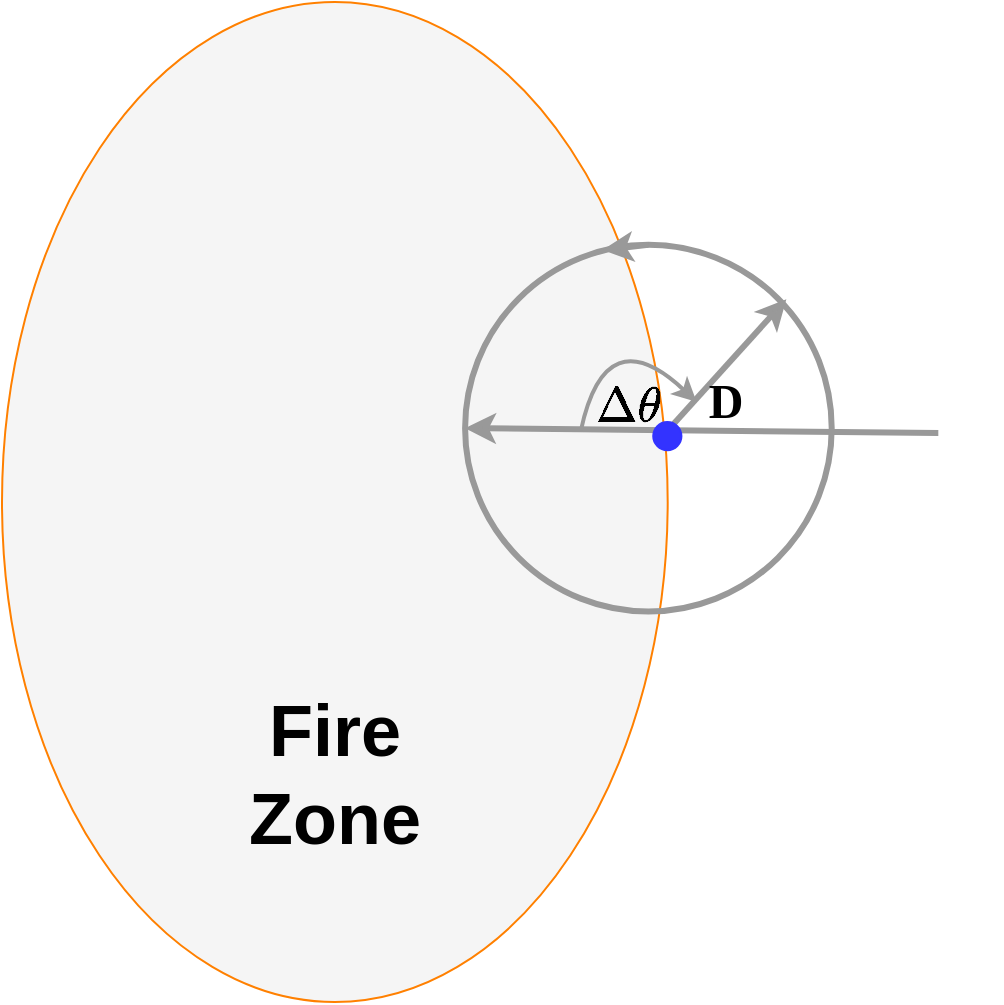 <mxfile version="13.0.1" type="device"><diagram id="EmzJlP1qOvHJYMn43g3R" name="Page-1"><mxGraphModel dx="1188" dy="621" grid="1" gridSize="10" guides="1" tooltips="1" connect="1" arrows="1" fold="1" page="1" pageScale="1" pageWidth="850" pageHeight="1100" math="1" shadow="0"><root><mxCell id="0"/><mxCell id="1" parent="0"/><mxCell id="llLk__fBaZBGbLXFGfGg-5" value="" style="group" vertex="1" connectable="0" parent="1"><mxGeometry x="10" width="500" height="500" as="geometry"/></mxCell><mxCell id="-PLJvhi1QuLJu03sKmbB-1" value="" style="ellipse;whiteSpace=wrap;html=1;strokeColor=#FF8000;fillColor=#f5f5f5;fontColor=#333333;" parent="llLk__fBaZBGbLXFGfGg-5" vertex="1"><mxGeometry width="332.851" height="500.0" as="geometry"/></mxCell><mxCell id="-PLJvhi1QuLJu03sKmbB-2" value="" style="ellipse;whiteSpace=wrap;html=1;aspect=fixed;strokeColor=#999999;fillColor=none;strokeWidth=3;" parent="llLk__fBaZBGbLXFGfGg-5" vertex="1"><mxGeometry x="231.548" y="121.429" width="183.309" height="183.309" as="geometry"/></mxCell><mxCell id="-PLJvhi1QuLJu03sKmbB-3" value="" style="endArrow=classic;html=1;entryX=0;entryY=0.5;entryDx=0;entryDy=0;strokeWidth=3;exitX=0.5;exitY=0;exitDx=0;exitDy=0;strokeColor=#999999;" parent="llLk__fBaZBGbLXFGfGg-5" source="-PLJvhi1QuLJu03sKmbB-6" target="-PLJvhi1QuLJu03sKmbB-2" edge="1"><mxGeometry width="50" height="50" relative="1" as="geometry"><mxPoint x="506.512" y="214.286" as="sourcePoint"/><mxPoint x="484.805" y="207.143" as="targetPoint"/></mxGeometry></mxCell><mxCell id="-PLJvhi1QuLJu03sKmbB-6" value="" style="shape=image;html=1;verticalAlign=top;verticalLabelPosition=bottom;labelBackgroundColor=#ffffff;imageAspect=0;aspect=fixed;image=https://cdn4.iconfinder.com/data/icons/ionicons/512/icon-plane-128.png;strokeColor=#1A1A1A;strokeWidth=4;fillColor=none;rotation=-90;" parent="llLk__fBaZBGbLXFGfGg-5" vertex="1"><mxGeometry x="468.162" y="200" width="31.022" height="31.022" as="geometry"/></mxCell><mxCell id="-PLJvhi1QuLJu03sKmbB-8" value="" style="endArrow=classic;html=1;strokeWidth=3;fillColor=#f5f5f5;strokeColor=#999999;" parent="llLk__fBaZBGbLXFGfGg-5" edge="1"><mxGeometry width="50" height="50" relative="1" as="geometry"><mxPoint x="332.851" y="214.286" as="sourcePoint"/><mxPoint x="392.185" y="148.571" as="targetPoint"/></mxGeometry></mxCell><mxCell id="-PLJvhi1QuLJu03sKmbB-9" value="&lt;div&gt;&lt;font style=&quot;font-size: 36px&quot;&gt;Fire&lt;/font&gt;&lt;/div&gt;&lt;div&gt;&lt;font style=&quot;font-size: 36px&quot;&gt;Zone&lt;/font&gt;&lt;/div&gt;" style="text;strokeColor=none;fillColor=none;html=1;fontSize=24;fontStyle=1;verticalAlign=middle;align=center;" parent="llLk__fBaZBGbLXFGfGg-5" vertex="1"><mxGeometry x="65.123" y="357.143" width="202.605" height="57.143" as="geometry"/></mxCell><mxCell id="-PLJvhi1QuLJu03sKmbB-13" value="" style="ellipse;whiteSpace=wrap;html=1;aspect=fixed;strokeColor=#3333FF;fillColor=#3333FF;" parent="llLk__fBaZBGbLXFGfGg-5" vertex="1"><mxGeometry x="325.615" y="210.0" width="14.101" height="14.101" as="geometry"/></mxCell><mxCell id="-PLJvhi1QuLJu03sKmbB-14" value="&lt;font size=&quot;1&quot;&gt;&lt;b style=&quot;font-size: 24px&quot;&gt;D&lt;/b&gt;&lt;/font&gt;" style="text;html=1;strokeColor=none;fillColor=none;align=center;verticalAlign=middle;whiteSpace=wrap;rounded=0;fontFamily=Times New Roman;" parent="llLk__fBaZBGbLXFGfGg-5" vertex="1"><mxGeometry x="332.851" y="185.714" width="57.887" height="28.571" as="geometry"/></mxCell><mxCell id="-PLJvhi1QuLJu03sKmbB-7" value="" style="shape=image;html=1;verticalAlign=top;verticalLabelPosition=bottom;labelBackgroundColor=#ffffff;imageAspect=0;aspect=fixed;image=https://cdn4.iconfinder.com/data/icons/ionicons/512/icon-plane-128.png;strokeColor=#1A1A1A;strokeWidth=3;fillColor=none;rotation=40;" parent="llLk__fBaZBGbLXFGfGg-5" vertex="1"><mxGeometry x="354.559" y="157.143" width="31.022" height="31.022" as="geometry"/></mxCell><mxCell id="-PLJvhi1QuLJu03sKmbB-5" value="" style="curved=1;endArrow=classic;html=1;strokeWidth=2;strokeColor=#999999;" parent="llLk__fBaZBGbLXFGfGg-5" edge="1"><mxGeometry width="50" height="50" relative="1" as="geometry"><mxPoint x="289.436" y="214.286" as="sourcePoint"/><mxPoint x="347.323" y="200" as="targetPoint"/><Array as="points"><mxPoint x="301.737" y="157.143"/></Array></mxGeometry></mxCell><mxCell id="-PLJvhi1QuLJu03sKmbB-30" value="&lt;font face=&quot;Times New Roman&quot; size=&quot;1&quot;&gt;&lt;b style=&quot;font-size: 24px&quot;&gt;$$\Delta\theta$$&lt;/b&gt;&lt;/font&gt;" style="text;html=1;strokeColor=none;fillColor=none;align=center;verticalAlign=middle;whiteSpace=wrap;rounded=0;" parent="llLk__fBaZBGbLXFGfGg-5" vertex="1"><mxGeometry x="261.41" y="169.71" width="103.59" height="64.29" as="geometry"/></mxCell><mxCell id="llLk__fBaZBGbLXFGfGg-1" value="" style="shape=image;html=1;verticalAlign=top;verticalLabelPosition=bottom;labelBackgroundColor=#ffffff;imageAspect=0;aspect=fixed;image=https://cdn4.iconfinder.com/data/icons/ionicons/512/icon-plane-128.png;strokeColor=#1A1A1A;strokeWidth=4;fillColor=none;rotation=-75;" vertex="1" parent="llLk__fBaZBGbLXFGfGg-5"><mxGeometry x="332.851" y="108.571" width="31.022" height="31.022" as="geometry"/></mxCell><mxCell id="llLk__fBaZBGbLXFGfGg-4" value="" style="endArrow=classic;html=1;strokeColor=#999999;strokeWidth=3;exitX=0.5;exitY=0;exitDx=0;exitDy=0;entryX=0.375;entryY=0.014;entryDx=0;entryDy=0;entryPerimeter=0;" edge="1" parent="llLk__fBaZBGbLXFGfGg-5" source="-PLJvhi1QuLJu03sKmbB-2" target="-PLJvhi1QuLJu03sKmbB-2"><mxGeometry width="50" height="50" relative="1" as="geometry"><mxPoint x="578.871" y="371.429" as="sourcePoint"/><mxPoint x="651.23" y="300" as="targetPoint"/></mxGeometry></mxCell></root></mxGraphModel></diagram></mxfile>